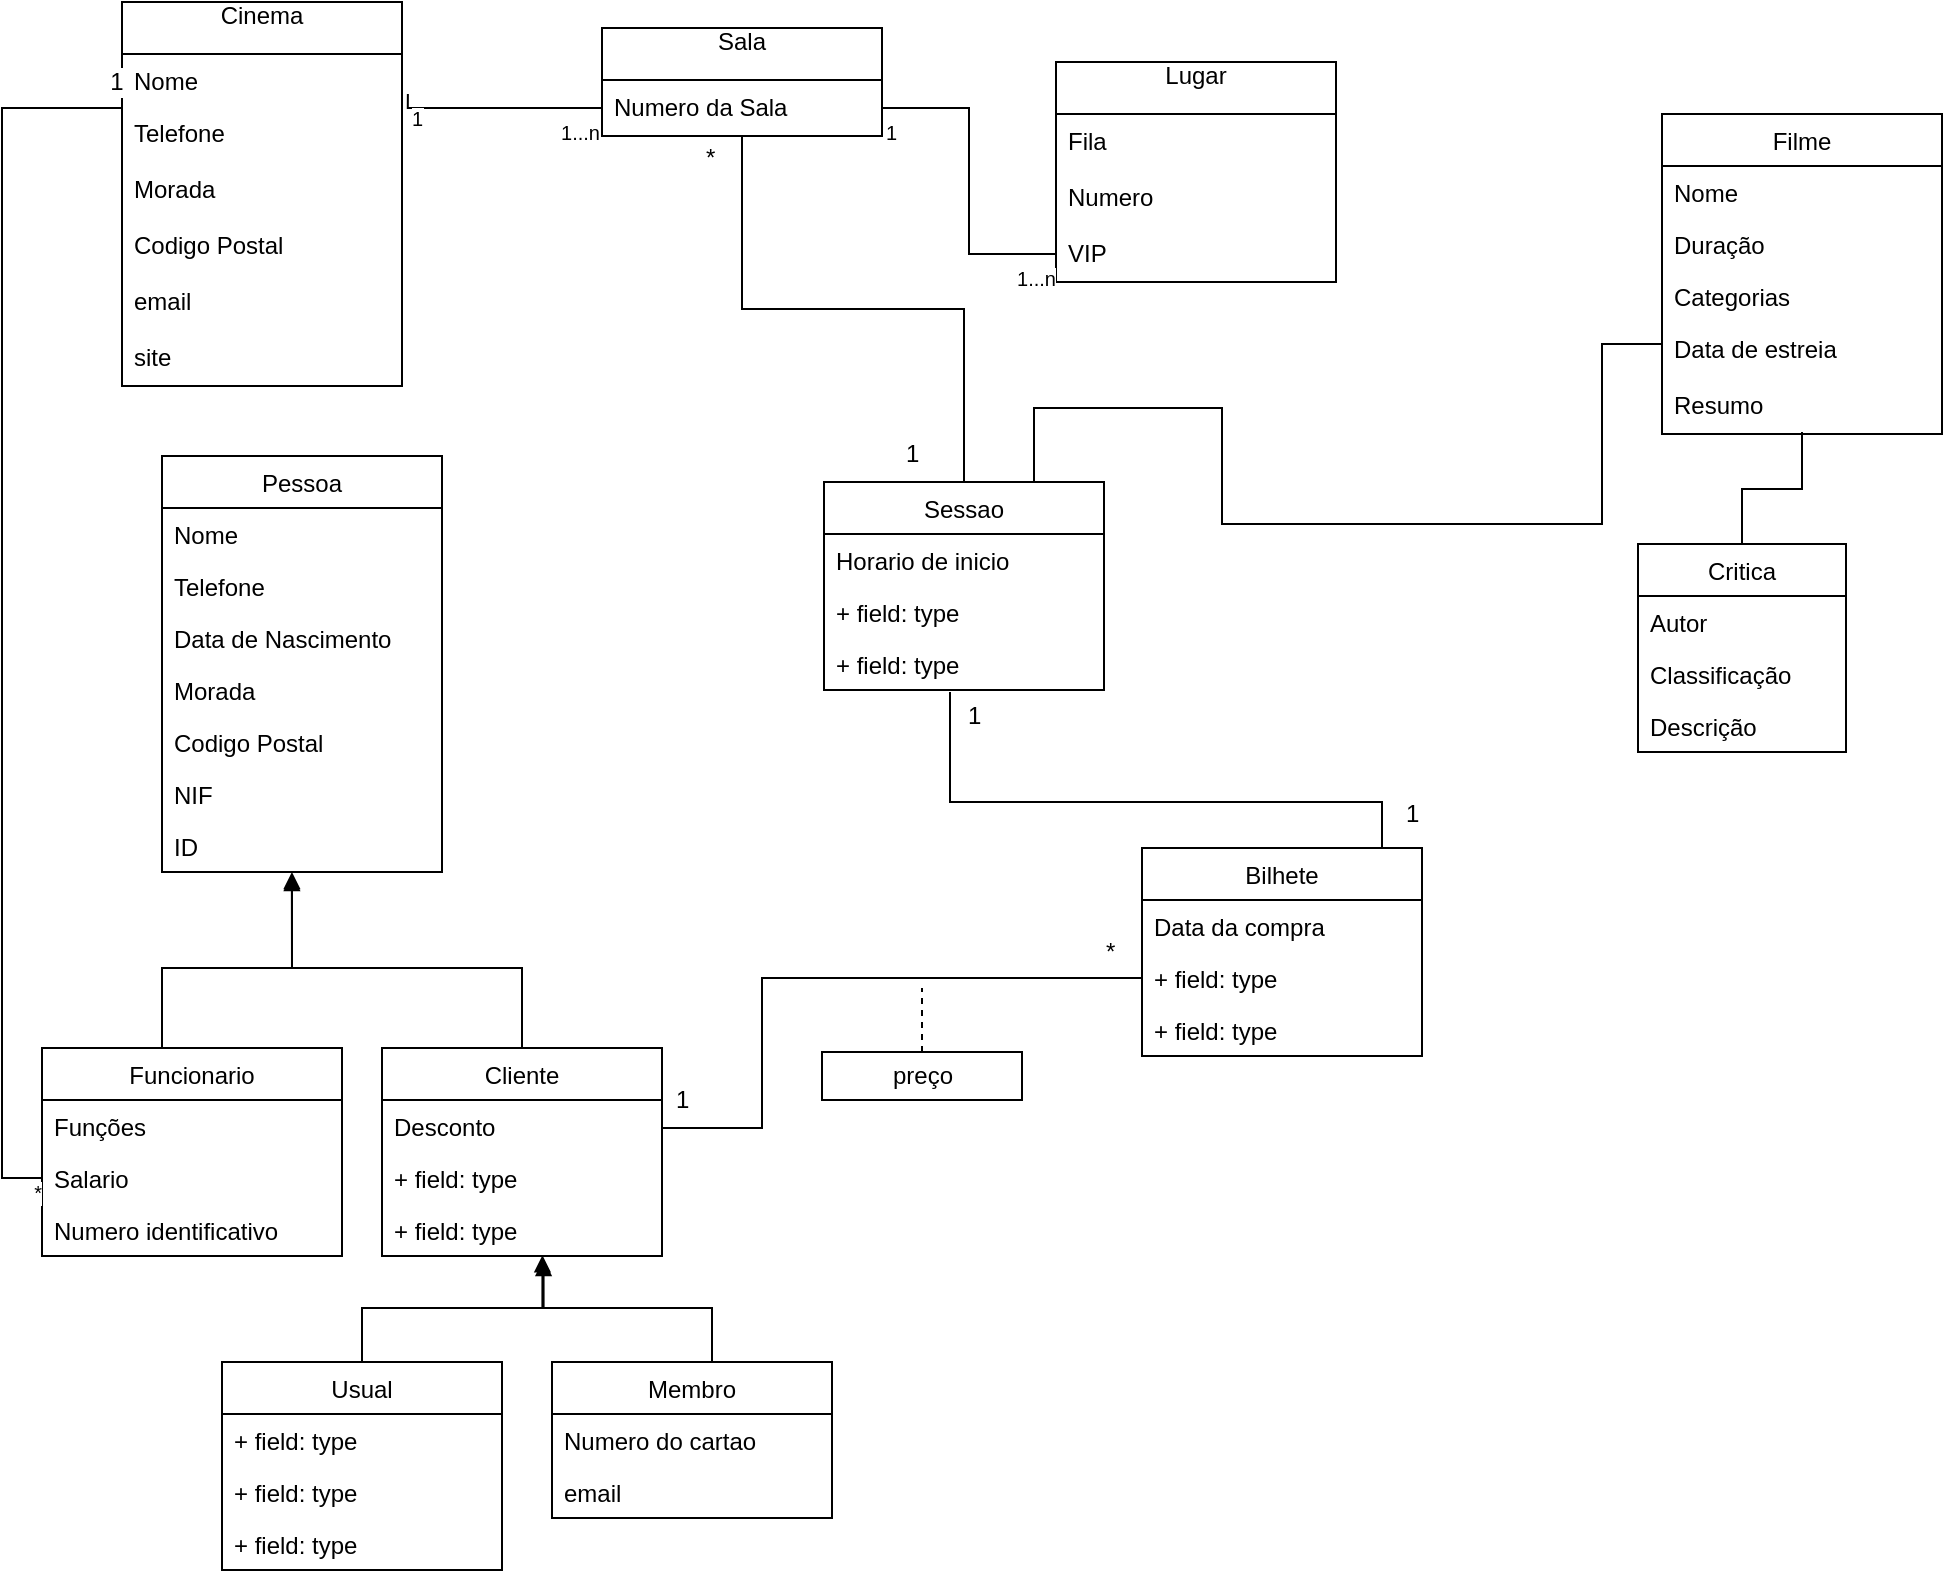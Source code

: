 <mxfile version="10.4.4" type="github"><diagram id="_IY5bCkIGw_KYNVRQiCB" name="Page-1"><mxGraphModel dx="1640" dy="947" grid="1" gridSize="10" guides="1" tooltips="1" connect="1" arrows="1" fold="1" page="1" pageScale="1" pageWidth="850" pageHeight="1100" math="0" shadow="0"><root><mxCell id="0"/><mxCell id="1" parent="0"/><mxCell id="4mjPJrRhTIJHoVstxYEF-1" value="Cinema&#xA;" style="swimlane;fontStyle=0;childLayout=stackLayout;horizontal=1;startSize=26;fillColor=none;horizontalStack=0;resizeParent=1;resizeParentMax=0;resizeLast=0;collapsible=1;marginBottom=0;" vertex="1" parent="1"><mxGeometry x="100" y="27" width="140" height="192" as="geometry"/></mxCell><mxCell id="4mjPJrRhTIJHoVstxYEF-2" value="Nome" style="text;strokeColor=none;fillColor=none;align=left;verticalAlign=top;spacingLeft=4;spacingRight=4;overflow=hidden;rotatable=0;points=[[0,0.5],[1,0.5]];portConstraint=eastwest;" vertex="1" parent="4mjPJrRhTIJHoVstxYEF-1"><mxGeometry y="26" width="140" height="26" as="geometry"/></mxCell><mxCell id="4mjPJrRhTIJHoVstxYEF-91" value="Telefone" style="text;strokeColor=none;fillColor=none;align=left;verticalAlign=top;spacingLeft=4;spacingRight=4;overflow=hidden;rotatable=0;points=[[0,0.5],[1,0.5]];portConstraint=eastwest;" vertex="1" parent="4mjPJrRhTIJHoVstxYEF-1"><mxGeometry y="52" width="140" height="28" as="geometry"/></mxCell><mxCell id="4mjPJrRhTIJHoVstxYEF-90" value="Morada" style="text;strokeColor=none;fillColor=none;align=left;verticalAlign=top;spacingLeft=4;spacingRight=4;overflow=hidden;rotatable=0;points=[[0,0.5],[1,0.5]];portConstraint=eastwest;" vertex="1" parent="4mjPJrRhTIJHoVstxYEF-1"><mxGeometry y="80" width="140" height="28" as="geometry"/></mxCell><mxCell id="4mjPJrRhTIJHoVstxYEF-92" value="Codigo Postal" style="text;strokeColor=none;fillColor=none;align=left;verticalAlign=top;spacingLeft=4;spacingRight=4;overflow=hidden;rotatable=0;points=[[0,0.5],[1,0.5]];portConstraint=eastwest;" vertex="1" parent="4mjPJrRhTIJHoVstxYEF-1"><mxGeometry y="108" width="140" height="28" as="geometry"/></mxCell><mxCell id="4mjPJrRhTIJHoVstxYEF-3" value="email" style="text;strokeColor=none;fillColor=none;align=left;verticalAlign=top;spacingLeft=4;spacingRight=4;overflow=hidden;rotatable=0;points=[[0,0.5],[1,0.5]];portConstraint=eastwest;" vertex="1" parent="4mjPJrRhTIJHoVstxYEF-1"><mxGeometry y="136" width="140" height="28" as="geometry"/></mxCell><mxCell id="4mjPJrRhTIJHoVstxYEF-93" value="site" style="text;strokeColor=none;fillColor=none;align=left;verticalAlign=top;spacingLeft=4;spacingRight=4;overflow=hidden;rotatable=0;points=[[0,0.5],[1,0.5]];portConstraint=eastwest;" vertex="1" parent="4mjPJrRhTIJHoVstxYEF-1"><mxGeometry y="164" width="140" height="28" as="geometry"/></mxCell><mxCell id="4mjPJrRhTIJHoVstxYEF-6" value="Sala&#xA;" style="swimlane;fontStyle=0;childLayout=stackLayout;horizontal=1;startSize=26;fillColor=none;horizontalStack=0;resizeParent=1;resizeParentMax=0;resizeLast=0;collapsible=1;marginBottom=0;" vertex="1" parent="1"><mxGeometry x="340" y="40" width="140" height="54" as="geometry"/></mxCell><mxCell id="4mjPJrRhTIJHoVstxYEF-7" value="Numero da Sala" style="text;strokeColor=none;fillColor=none;align=left;verticalAlign=top;spacingLeft=4;spacingRight=4;overflow=hidden;rotatable=0;points=[[0,0.5],[1,0.5]];portConstraint=eastwest;" vertex="1" parent="4mjPJrRhTIJHoVstxYEF-6"><mxGeometry y="26" width="140" height="28" as="geometry"/></mxCell><mxCell id="4mjPJrRhTIJHoVstxYEF-8" value="" style="endArrow=none;html=1;endSize=12;startArrow=none;startSize=14;startFill=0;edgeStyle=orthogonalEdgeStyle;exitX=1.021;exitY=0.769;exitDx=0;exitDy=0;exitPerimeter=0;rounded=0;endFill=0;" edge="1" parent="1" source="4mjPJrRhTIJHoVstxYEF-2" target="4mjPJrRhTIJHoVstxYEF-7"><mxGeometry relative="1" as="geometry"><mxPoint x="110" y="198" as="sourcePoint"/><mxPoint x="270" y="198" as="targetPoint"/><Array as="points"><mxPoint x="243" y="80"/></Array></mxGeometry></mxCell><mxCell id="4mjPJrRhTIJHoVstxYEF-9" value="1" style="resizable=0;html=1;align=left;verticalAlign=top;labelBackgroundColor=#ffffff;fontSize=10;" connectable="0" vertex="1" parent="4mjPJrRhTIJHoVstxYEF-8"><mxGeometry x="-1" relative="1" as="geometry"/></mxCell><mxCell id="4mjPJrRhTIJHoVstxYEF-10" value="1...n" style="resizable=0;html=1;align=right;verticalAlign=top;labelBackgroundColor=#ffffff;fontSize=10;" connectable="0" vertex="1" parent="4mjPJrRhTIJHoVstxYEF-8"><mxGeometry x="1" relative="1" as="geometry"/></mxCell><mxCell id="4mjPJrRhTIJHoVstxYEF-11" value="Lugar&#xA;" style="swimlane;fontStyle=0;childLayout=stackLayout;horizontal=1;startSize=26;fillColor=none;horizontalStack=0;resizeParent=1;resizeParentMax=0;resizeLast=0;collapsible=1;marginBottom=0;" vertex="1" parent="1"><mxGeometry x="567" y="57" width="140" height="110" as="geometry"/></mxCell><mxCell id="4mjPJrRhTIJHoVstxYEF-95" value="Fila" style="text;strokeColor=none;fillColor=none;align=left;verticalAlign=top;spacingLeft=4;spacingRight=4;overflow=hidden;rotatable=0;points=[[0,0.5],[1,0.5]];portConstraint=eastwest;" vertex="1" parent="4mjPJrRhTIJHoVstxYEF-11"><mxGeometry y="26" width="140" height="28" as="geometry"/></mxCell><mxCell id="4mjPJrRhTIJHoVstxYEF-96" value="Numero" style="text;strokeColor=none;fillColor=none;align=left;verticalAlign=top;spacingLeft=4;spacingRight=4;overflow=hidden;rotatable=0;points=[[0,0.5],[1,0.5]];portConstraint=eastwest;" vertex="1" parent="4mjPJrRhTIJHoVstxYEF-11"><mxGeometry y="54" width="140" height="28" as="geometry"/></mxCell><mxCell id="4mjPJrRhTIJHoVstxYEF-12" value="VIP" style="text;strokeColor=none;fillColor=none;align=left;verticalAlign=top;spacingLeft=4;spacingRight=4;overflow=hidden;rotatable=0;points=[[0,0.5],[1,0.5]];portConstraint=eastwest;" vertex="1" parent="4mjPJrRhTIJHoVstxYEF-11"><mxGeometry y="82" width="140" height="28" as="geometry"/></mxCell><mxCell id="4mjPJrRhTIJHoVstxYEF-13" value="" style="endArrow=none;html=1;endSize=12;startArrow=none;startSize=14;startFill=0;edgeStyle=orthogonalEdgeStyle;exitX=1;exitY=0.5;exitDx=0;exitDy=0;rounded=0;endFill=0;" edge="1" parent="1" source="4mjPJrRhTIJHoVstxYEF-7" target="4mjPJrRhTIJHoVstxYEF-12"><mxGeometry relative="1" as="geometry"><mxPoint x="550" y="-22" as="sourcePoint"/><mxPoint x="497" y="215" as="targetPoint"/></mxGeometry></mxCell><mxCell id="4mjPJrRhTIJHoVstxYEF-14" value="1" style="resizable=0;html=1;align=left;verticalAlign=top;labelBackgroundColor=#ffffff;fontSize=10;" connectable="0" vertex="1" parent="4mjPJrRhTIJHoVstxYEF-13"><mxGeometry x="-1" relative="1" as="geometry"/></mxCell><mxCell id="4mjPJrRhTIJHoVstxYEF-15" value="1...n" style="resizable=0;html=1;align=right;verticalAlign=top;labelBackgroundColor=#ffffff;fontSize=10;" connectable="0" vertex="1" parent="4mjPJrRhTIJHoVstxYEF-13"><mxGeometry x="1" relative="1" as="geometry"/></mxCell><mxCell id="4mjPJrRhTIJHoVstxYEF-16" value="Pessoa" style="swimlane;fontStyle=0;childLayout=stackLayout;horizontal=1;startSize=26;fillColor=none;horizontalStack=0;resizeParent=1;resizeParentMax=0;resizeLast=0;collapsible=1;marginBottom=0;" vertex="1" parent="1"><mxGeometry x="120" y="254" width="140" height="208" as="geometry"/></mxCell><mxCell id="4mjPJrRhTIJHoVstxYEF-17" value="Nome" style="text;strokeColor=none;fillColor=none;align=left;verticalAlign=top;spacingLeft=4;spacingRight=4;overflow=hidden;rotatable=0;points=[[0,0.5],[1,0.5]];portConstraint=eastwest;" vertex="1" parent="4mjPJrRhTIJHoVstxYEF-16"><mxGeometry y="26" width="140" height="26" as="geometry"/></mxCell><mxCell id="4mjPJrRhTIJHoVstxYEF-18" value="Telefone" style="text;strokeColor=none;fillColor=none;align=left;verticalAlign=top;spacingLeft=4;spacingRight=4;overflow=hidden;rotatable=0;points=[[0,0.5],[1,0.5]];portConstraint=eastwest;" vertex="1" parent="4mjPJrRhTIJHoVstxYEF-16"><mxGeometry y="52" width="140" height="26" as="geometry"/></mxCell><mxCell id="4mjPJrRhTIJHoVstxYEF-86" value="Data de Nascimento" style="text;strokeColor=none;fillColor=none;align=left;verticalAlign=top;spacingLeft=4;spacingRight=4;overflow=hidden;rotatable=0;points=[[0,0.5],[1,0.5]];portConstraint=eastwest;" vertex="1" parent="4mjPJrRhTIJHoVstxYEF-16"><mxGeometry y="78" width="140" height="26" as="geometry"/></mxCell><mxCell id="4mjPJrRhTIJHoVstxYEF-88" value="Morada" style="text;strokeColor=none;fillColor=none;align=left;verticalAlign=top;spacingLeft=4;spacingRight=4;overflow=hidden;rotatable=0;points=[[0,0.5],[1,0.5]];portConstraint=eastwest;" vertex="1" parent="4mjPJrRhTIJHoVstxYEF-16"><mxGeometry y="104" width="140" height="26" as="geometry"/></mxCell><mxCell id="4mjPJrRhTIJHoVstxYEF-87" value="Codigo Postal" style="text;strokeColor=none;fillColor=none;align=left;verticalAlign=top;spacingLeft=4;spacingRight=4;overflow=hidden;rotatable=0;points=[[0,0.5],[1,0.5]];portConstraint=eastwest;" vertex="1" parent="4mjPJrRhTIJHoVstxYEF-16"><mxGeometry y="130" width="140" height="26" as="geometry"/></mxCell><mxCell id="4mjPJrRhTIJHoVstxYEF-85" value="NIF" style="text;strokeColor=none;fillColor=none;align=left;verticalAlign=top;spacingLeft=4;spacingRight=4;overflow=hidden;rotatable=0;points=[[0,0.5],[1,0.5]];portConstraint=eastwest;" vertex="1" parent="4mjPJrRhTIJHoVstxYEF-16"><mxGeometry y="156" width="140" height="26" as="geometry"/></mxCell><mxCell id="4mjPJrRhTIJHoVstxYEF-19" value="ID" style="text;strokeColor=none;fillColor=none;align=left;verticalAlign=top;spacingLeft=4;spacingRight=4;overflow=hidden;rotatable=0;points=[[0,0.5],[1,0.5]];portConstraint=eastwest;" vertex="1" parent="4mjPJrRhTIJHoVstxYEF-16"><mxGeometry y="182" width="140" height="26" as="geometry"/></mxCell><mxCell id="4mjPJrRhTIJHoVstxYEF-20" value="Funcionario" style="swimlane;fontStyle=0;childLayout=stackLayout;horizontal=1;startSize=26;fillColor=none;horizontalStack=0;resizeParent=1;resizeParentMax=0;resizeLast=0;collapsible=1;marginBottom=0;" vertex="1" parent="1"><mxGeometry x="60" y="550" width="150" height="104" as="geometry"/></mxCell><mxCell id="4mjPJrRhTIJHoVstxYEF-21" value="Funções" style="text;strokeColor=none;fillColor=none;align=left;verticalAlign=top;spacingLeft=4;spacingRight=4;overflow=hidden;rotatable=0;points=[[0,0.5],[1,0.5]];portConstraint=eastwest;" vertex="1" parent="4mjPJrRhTIJHoVstxYEF-20"><mxGeometry y="26" width="150" height="26" as="geometry"/></mxCell><mxCell id="4mjPJrRhTIJHoVstxYEF-22" value="Salario" style="text;strokeColor=none;fillColor=none;align=left;verticalAlign=top;spacingLeft=4;spacingRight=4;overflow=hidden;rotatable=0;points=[[0,0.5],[1,0.5]];portConstraint=eastwest;" vertex="1" parent="4mjPJrRhTIJHoVstxYEF-20"><mxGeometry y="52" width="150" height="26" as="geometry"/></mxCell><mxCell id="4mjPJrRhTIJHoVstxYEF-23" value="Numero identificativo" style="text;strokeColor=none;fillColor=none;align=left;verticalAlign=top;spacingLeft=4;spacingRight=4;overflow=hidden;rotatable=0;points=[[0,0.5],[1,0.5]];portConstraint=eastwest;" vertex="1" parent="4mjPJrRhTIJHoVstxYEF-20"><mxGeometry y="78" width="150" height="26" as="geometry"/></mxCell><mxCell id="4mjPJrRhTIJHoVstxYEF-24" value="Cliente" style="swimlane;fontStyle=0;childLayout=stackLayout;horizontal=1;startSize=26;fillColor=none;horizontalStack=0;resizeParent=1;resizeParentMax=0;resizeLast=0;collapsible=1;marginBottom=0;" vertex="1" parent="1"><mxGeometry x="230" y="550" width="140" height="104" as="geometry"/></mxCell><mxCell id="4mjPJrRhTIJHoVstxYEF-25" value="Desconto" style="text;strokeColor=none;fillColor=none;align=left;verticalAlign=top;spacingLeft=4;spacingRight=4;overflow=hidden;rotatable=0;points=[[0,0.5],[1,0.5]];portConstraint=eastwest;" vertex="1" parent="4mjPJrRhTIJHoVstxYEF-24"><mxGeometry y="26" width="140" height="26" as="geometry"/></mxCell><mxCell id="4mjPJrRhTIJHoVstxYEF-26" value="+ field: type" style="text;strokeColor=none;fillColor=none;align=left;verticalAlign=top;spacingLeft=4;spacingRight=4;overflow=hidden;rotatable=0;points=[[0,0.5],[1,0.5]];portConstraint=eastwest;" vertex="1" parent="4mjPJrRhTIJHoVstxYEF-24"><mxGeometry y="52" width="140" height="26" as="geometry"/></mxCell><mxCell id="4mjPJrRhTIJHoVstxYEF-27" value="+ field: type" style="text;strokeColor=none;fillColor=none;align=left;verticalAlign=top;spacingLeft=4;spacingRight=4;overflow=hidden;rotatable=0;points=[[0,0.5],[1,0.5]];portConstraint=eastwest;" vertex="1" parent="4mjPJrRhTIJHoVstxYEF-24"><mxGeometry y="78" width="140" height="26" as="geometry"/></mxCell><mxCell id="4mjPJrRhTIJHoVstxYEF-28" value="" style="endArrow=block;endFill=1;html=1;edgeStyle=orthogonalEdgeStyle;align=left;verticalAlign=top;exitX=0.5;exitY=0;exitDx=0;exitDy=0;entryX=0.464;entryY=1.038;entryDx=0;entryDy=0;entryPerimeter=0;rounded=0;" edge="1" parent="1" source="4mjPJrRhTIJHoVstxYEF-20" target="4mjPJrRhTIJHoVstxYEF-19"><mxGeometry x="-1" relative="1" as="geometry"><mxPoint x="60" y="508" as="sourcePoint"/><mxPoint x="220" y="508" as="targetPoint"/><Array as="points"><mxPoint x="120" y="550"/><mxPoint x="120" y="510"/><mxPoint x="185" y="510"/></Array></mxGeometry></mxCell><mxCell id="4mjPJrRhTIJHoVstxYEF-29" value="" style="endArrow=block;endFill=1;html=1;edgeStyle=orthogonalEdgeStyle;align=left;verticalAlign=top;exitX=0.5;exitY=0;exitDx=0;exitDy=0;entryX=0.464;entryY=1;entryDx=0;entryDy=0;entryPerimeter=0;rounded=0;" edge="1" parent="1" source="4mjPJrRhTIJHoVstxYEF-24" target="4mjPJrRhTIJHoVstxYEF-19"><mxGeometry x="-1" relative="1" as="geometry"><mxPoint x="140" y="388" as="sourcePoint"/><mxPoint x="215" y="353" as="targetPoint"/><Array as="points"><mxPoint x="300" y="510"/><mxPoint x="185" y="510"/></Array></mxGeometry></mxCell><mxCell id="4mjPJrRhTIJHoVstxYEF-30" value="" style="endArrow=none;html=1;endSize=12;startArrow=none;startSize=14;startFill=0;edgeStyle=orthogonalEdgeStyle;exitX=0;exitY=0.5;exitDx=0;exitDy=0;rounded=0;endFill=0;entryX=0;entryY=0.5;entryDx=0;entryDy=0;" edge="1" parent="1" source="4mjPJrRhTIJHoVstxYEF-2" target="4mjPJrRhTIJHoVstxYEF-22"><mxGeometry relative="1" as="geometry"><mxPoint x="253" y="149" as="sourcePoint"/><mxPoint x="40" y="288" as="targetPoint"/><Array as="points"><mxPoint x="90" y="80"/><mxPoint x="40" y="80"/><mxPoint x="40" y="443"/></Array></mxGeometry></mxCell><mxCell id="4mjPJrRhTIJHoVstxYEF-32" value="*" style="resizable=0;html=1;align=right;verticalAlign=top;labelBackgroundColor=#ffffff;fontSize=10;" connectable="0" vertex="1" parent="4mjPJrRhTIJHoVstxYEF-30"><mxGeometry x="1" relative="1" as="geometry"><mxPoint y="-5" as="offset"/></mxGeometry></mxCell><mxCell id="4mjPJrRhTIJHoVstxYEF-33" value="1" style="text;html=1;resizable=0;points=[];align=center;verticalAlign=middle;labelBackgroundColor=#ffffff;" vertex="1" connectable="0" parent="4mjPJrRhTIJHoVstxYEF-30"><mxGeometry x="-0.939" y="-2" relative="1" as="geometry"><mxPoint x="2" y="-11" as="offset"/></mxGeometry></mxCell><mxCell id="4mjPJrRhTIJHoVstxYEF-34" style="edgeStyle=orthogonalEdgeStyle;rounded=0;orthogonalLoop=1;jettySize=auto;html=1;exitX=0.5;exitY=0;exitDx=0;exitDy=0;startArrow=none;startFill=0;sourcePerimeterSpacing=-1;endArrow=block;endFill=1;targetPerimeterSpacing=0;entryX=0.577;entryY=1.06;entryDx=0;entryDy=0;entryPerimeter=0;" edge="1" parent="1" source="4mjPJrRhTIJHoVstxYEF-35" target="4mjPJrRhTIJHoVstxYEF-27"><mxGeometry relative="1" as="geometry"><mxPoint x="320" y="478" as="targetPoint"/><Array as="points"><mxPoint x="220" y="680"/><mxPoint x="311" y="680"/></Array></mxGeometry></mxCell><mxCell id="4mjPJrRhTIJHoVstxYEF-35" value="Usual" style="swimlane;fontStyle=0;childLayout=stackLayout;horizontal=1;startSize=26;fillColor=none;horizontalStack=0;resizeParent=1;resizeParentMax=0;resizeLast=0;collapsible=1;marginBottom=0;" vertex="1" parent="1"><mxGeometry x="150" y="707" width="140" height="104" as="geometry"/></mxCell><mxCell id="4mjPJrRhTIJHoVstxYEF-36" value="+ field: type" style="text;strokeColor=none;fillColor=none;align=left;verticalAlign=top;spacingLeft=4;spacingRight=4;overflow=hidden;rotatable=0;points=[[0,0.5],[1,0.5]];portConstraint=eastwest;" vertex="1" parent="4mjPJrRhTIJHoVstxYEF-35"><mxGeometry y="26" width="140" height="26" as="geometry"/></mxCell><mxCell id="4mjPJrRhTIJHoVstxYEF-37" value="+ field: type" style="text;strokeColor=none;fillColor=none;align=left;verticalAlign=top;spacingLeft=4;spacingRight=4;overflow=hidden;rotatable=0;points=[[0,0.5],[1,0.5]];portConstraint=eastwest;" vertex="1" parent="4mjPJrRhTIJHoVstxYEF-35"><mxGeometry y="52" width="140" height="26" as="geometry"/></mxCell><mxCell id="4mjPJrRhTIJHoVstxYEF-38" value="+ field: type" style="text;strokeColor=none;fillColor=none;align=left;verticalAlign=top;spacingLeft=4;spacingRight=4;overflow=hidden;rotatable=0;points=[[0,0.5],[1,0.5]];portConstraint=eastwest;" vertex="1" parent="4mjPJrRhTIJHoVstxYEF-35"><mxGeometry y="78" width="140" height="26" as="geometry"/></mxCell><mxCell id="4mjPJrRhTIJHoVstxYEF-39" style="edgeStyle=orthogonalEdgeStyle;rounded=0;orthogonalLoop=1;jettySize=auto;html=1;exitX=0.5;exitY=0;exitDx=0;exitDy=0;entryX=0.573;entryY=0.987;entryDx=0;entryDy=0;entryPerimeter=0;startArrow=none;startFill=0;sourcePerimeterSpacing=-1;endArrow=block;endFill=1;targetPerimeterSpacing=0;" edge="1" parent="1" source="4mjPJrRhTIJHoVstxYEF-40" target="4mjPJrRhTIJHoVstxYEF-27"><mxGeometry relative="1" as="geometry"><Array as="points"><mxPoint x="395" y="707"/><mxPoint x="395" y="680"/><mxPoint x="310" y="680"/></Array></mxGeometry></mxCell><mxCell id="4mjPJrRhTIJHoVstxYEF-40" value="Membro" style="swimlane;fontStyle=0;childLayout=stackLayout;horizontal=1;startSize=26;fillColor=none;horizontalStack=0;resizeParent=1;resizeParentMax=0;resizeLast=0;collapsible=1;marginBottom=0;" vertex="1" parent="1"><mxGeometry x="315" y="707" width="140" height="78" as="geometry"/></mxCell><mxCell id="4mjPJrRhTIJHoVstxYEF-41" value="Numero do cartao" style="text;strokeColor=none;fillColor=none;align=left;verticalAlign=top;spacingLeft=4;spacingRight=4;overflow=hidden;rotatable=0;points=[[0,0.5],[1,0.5]];portConstraint=eastwest;" vertex="1" parent="4mjPJrRhTIJHoVstxYEF-40"><mxGeometry y="26" width="140" height="26" as="geometry"/></mxCell><mxCell id="4mjPJrRhTIJHoVstxYEF-42" value="email" style="text;strokeColor=none;fillColor=none;align=left;verticalAlign=top;spacingLeft=4;spacingRight=4;overflow=hidden;rotatable=0;points=[[0,0.5],[1,0.5]];portConstraint=eastwest;" vertex="1" parent="4mjPJrRhTIJHoVstxYEF-40"><mxGeometry y="52" width="140" height="26" as="geometry"/></mxCell><mxCell id="4mjPJrRhTIJHoVstxYEF-44" value="" style="edgeStyle=orthogonalEdgeStyle;rounded=0;orthogonalLoop=1;jettySize=auto;html=1;startArrow=none;startFill=0;sourcePerimeterSpacing=-1;endArrow=none;endFill=0;targetPerimeterSpacing=0;" edge="1" parent="1" source="4mjPJrRhTIJHoVstxYEF-45" target="4mjPJrRhTIJHoVstxYEF-49"><mxGeometry relative="1" as="geometry"/></mxCell><mxCell id="4mjPJrRhTIJHoVstxYEF-45" value="Filme" style="swimlane;fontStyle=0;childLayout=stackLayout;horizontal=1;startSize=26;fillColor=none;horizontalStack=0;resizeParent=1;resizeParentMax=0;resizeLast=0;collapsible=1;marginBottom=0;" vertex="1" parent="1"><mxGeometry x="870" y="83" width="140" height="160" as="geometry"/></mxCell><mxCell id="4mjPJrRhTIJHoVstxYEF-46" value="Nome" style="text;strokeColor=none;fillColor=none;align=left;verticalAlign=top;spacingLeft=4;spacingRight=4;overflow=hidden;rotatable=0;points=[[0,0.5],[1,0.5]];portConstraint=eastwest;" vertex="1" parent="4mjPJrRhTIJHoVstxYEF-45"><mxGeometry y="26" width="140" height="26" as="geometry"/></mxCell><mxCell id="4mjPJrRhTIJHoVstxYEF-47" value="Duração" style="text;strokeColor=none;fillColor=none;align=left;verticalAlign=top;spacingLeft=4;spacingRight=4;overflow=hidden;rotatable=0;points=[[0,0.5],[1,0.5]];portConstraint=eastwest;" vertex="1" parent="4mjPJrRhTIJHoVstxYEF-45"><mxGeometry y="52" width="140" height="26" as="geometry"/></mxCell><mxCell id="4mjPJrRhTIJHoVstxYEF-48" value="Categorias" style="text;strokeColor=none;fillColor=none;align=left;verticalAlign=top;spacingLeft=4;spacingRight=4;overflow=hidden;rotatable=0;points=[[0,0.5],[1,0.5]];portConstraint=eastwest;" vertex="1" parent="4mjPJrRhTIJHoVstxYEF-45"><mxGeometry y="78" width="140" height="26" as="geometry"/></mxCell><mxCell id="4mjPJrRhTIJHoVstxYEF-97" value="Data de estreia" style="text;strokeColor=none;fillColor=none;align=left;verticalAlign=top;spacingLeft=4;spacingRight=4;overflow=hidden;rotatable=0;points=[[0,0.5],[1,0.5]];portConstraint=eastwest;" vertex="1" parent="4mjPJrRhTIJHoVstxYEF-45"><mxGeometry y="104" width="140" height="28" as="geometry"/></mxCell><mxCell id="4mjPJrRhTIJHoVstxYEF-98" value="Resumo" style="text;strokeColor=none;fillColor=none;align=left;verticalAlign=top;spacingLeft=4;spacingRight=4;overflow=hidden;rotatable=0;points=[[0,0.5],[1,0.5]];portConstraint=eastwest;" vertex="1" parent="4mjPJrRhTIJHoVstxYEF-45"><mxGeometry y="132" width="140" height="28" as="geometry"/></mxCell><mxCell id="4mjPJrRhTIJHoVstxYEF-49" value="Critica" style="swimlane;fontStyle=0;childLayout=stackLayout;horizontal=1;startSize=26;fillColor=none;horizontalStack=0;resizeParent=1;resizeParentMax=0;resizeLast=0;collapsible=1;marginBottom=0;direction=east;" vertex="1" parent="1"><mxGeometry x="858" y="298" width="104" height="104" as="geometry"/></mxCell><mxCell id="4mjPJrRhTIJHoVstxYEF-50" value="Autor" style="text;strokeColor=none;fillColor=none;align=left;verticalAlign=top;spacingLeft=4;spacingRight=4;overflow=hidden;rotatable=0;points=[[0,0.5],[1,0.5]];portConstraint=eastwest;" vertex="1" parent="4mjPJrRhTIJHoVstxYEF-49"><mxGeometry y="26" width="104" height="26" as="geometry"/></mxCell><mxCell id="4mjPJrRhTIJHoVstxYEF-51" value="Classificação" style="text;strokeColor=none;fillColor=none;align=left;verticalAlign=top;spacingLeft=4;spacingRight=4;overflow=hidden;rotatable=0;points=[[0,0.5],[1,0.5]];portConstraint=eastwest;" vertex="1" parent="4mjPJrRhTIJHoVstxYEF-49"><mxGeometry y="52" width="104" height="26" as="geometry"/></mxCell><mxCell id="4mjPJrRhTIJHoVstxYEF-52" value="Descrição" style="text;strokeColor=none;fillColor=none;align=left;verticalAlign=top;spacingLeft=4;spacingRight=4;overflow=hidden;rotatable=0;points=[[0,0.5],[1,0.5]];portConstraint=eastwest;" vertex="1" parent="4mjPJrRhTIJHoVstxYEF-49"><mxGeometry y="78" width="104" height="26" as="geometry"/></mxCell><mxCell id="4mjPJrRhTIJHoVstxYEF-53" style="edgeStyle=orthogonalEdgeStyle;rounded=0;orthogonalLoop=1;jettySize=auto;html=1;exitX=0.75;exitY=0;exitDx=0;exitDy=0;entryX=0;entryY=0.5;entryDx=0;entryDy=0;startArrow=none;startFill=0;sourcePerimeterSpacing=-1;endArrow=none;endFill=0;targetPerimeterSpacing=0;" edge="1" parent="1" source="4mjPJrRhTIJHoVstxYEF-54" target="4mjPJrRhTIJHoVstxYEF-47"><mxGeometry relative="1" as="geometry"><Array as="points"><mxPoint x="556" y="230"/><mxPoint x="650" y="230"/><mxPoint x="650" y="288"/><mxPoint x="840" y="288"/><mxPoint x="840" y="198"/></Array></mxGeometry></mxCell><mxCell id="4mjPJrRhTIJHoVstxYEF-84" style="edgeStyle=orthogonalEdgeStyle;rounded=0;orthogonalLoop=1;jettySize=auto;html=1;exitX=0.5;exitY=0;exitDx=0;exitDy=0;entryX=0.5;entryY=1;entryDx=0;entryDy=0;endArrow=none;endFill=0;" edge="1" parent="1" source="4mjPJrRhTIJHoVstxYEF-54" target="4mjPJrRhTIJHoVstxYEF-6"><mxGeometry relative="1" as="geometry"/></mxCell><mxCell id="4mjPJrRhTIJHoVstxYEF-54" value="Sessao" style="swimlane;fontStyle=0;childLayout=stackLayout;horizontal=1;startSize=26;fillColor=none;horizontalStack=0;resizeParent=1;resizeParentMax=0;resizeLast=0;collapsible=1;marginBottom=0;" vertex="1" parent="1"><mxGeometry x="451" y="267" width="140" height="104" as="geometry"/></mxCell><mxCell id="4mjPJrRhTIJHoVstxYEF-55" value="Horario de inicio" style="text;strokeColor=none;fillColor=none;align=left;verticalAlign=top;spacingLeft=4;spacingRight=4;overflow=hidden;rotatable=0;points=[[0,0.5],[1,0.5]];portConstraint=eastwest;" vertex="1" parent="4mjPJrRhTIJHoVstxYEF-54"><mxGeometry y="26" width="140" height="26" as="geometry"/></mxCell><mxCell id="4mjPJrRhTIJHoVstxYEF-56" value="+ field: type" style="text;strokeColor=none;fillColor=none;align=left;verticalAlign=top;spacingLeft=4;spacingRight=4;overflow=hidden;rotatable=0;points=[[0,0.5],[1,0.5]];portConstraint=eastwest;" vertex="1" parent="4mjPJrRhTIJHoVstxYEF-54"><mxGeometry y="52" width="140" height="26" as="geometry"/></mxCell><mxCell id="4mjPJrRhTIJHoVstxYEF-57" value="+ field: type" style="text;strokeColor=none;fillColor=none;align=left;verticalAlign=top;spacingLeft=4;spacingRight=4;overflow=hidden;rotatable=0;points=[[0,0.5],[1,0.5]];portConstraint=eastwest;" vertex="1" parent="4mjPJrRhTIJHoVstxYEF-54"><mxGeometry y="78" width="140" height="26" as="geometry"/></mxCell><mxCell id="4mjPJrRhTIJHoVstxYEF-65" value="Bilhete" style="swimlane;fontStyle=0;childLayout=stackLayout;horizontal=1;startSize=26;fillColor=none;horizontalStack=0;resizeParent=1;resizeParentMax=0;resizeLast=0;collapsible=1;marginBottom=0;" vertex="1" parent="1"><mxGeometry x="610" y="450" width="140" height="104" as="geometry"/></mxCell><mxCell id="4mjPJrRhTIJHoVstxYEF-66" value="Data da compra" style="text;strokeColor=none;fillColor=none;align=left;verticalAlign=top;spacingLeft=4;spacingRight=4;overflow=hidden;rotatable=0;points=[[0,0.5],[1,0.5]];portConstraint=eastwest;" vertex="1" parent="4mjPJrRhTIJHoVstxYEF-65"><mxGeometry y="26" width="140" height="26" as="geometry"/></mxCell><mxCell id="4mjPJrRhTIJHoVstxYEF-67" value="+ field: type" style="text;strokeColor=none;fillColor=none;align=left;verticalAlign=top;spacingLeft=4;spacingRight=4;overflow=hidden;rotatable=0;points=[[0,0.5],[1,0.5]];portConstraint=eastwest;" vertex="1" parent="4mjPJrRhTIJHoVstxYEF-65"><mxGeometry y="52" width="140" height="26" as="geometry"/></mxCell><mxCell id="4mjPJrRhTIJHoVstxYEF-68" value="+ field: type" style="text;strokeColor=none;fillColor=none;align=left;verticalAlign=top;spacingLeft=4;spacingRight=4;overflow=hidden;rotatable=0;points=[[0,0.5],[1,0.5]];portConstraint=eastwest;" vertex="1" parent="4mjPJrRhTIJHoVstxYEF-65"><mxGeometry y="78" width="140" height="26" as="geometry"/></mxCell><mxCell id="4mjPJrRhTIJHoVstxYEF-69" style="edgeStyle=orthogonalEdgeStyle;rounded=0;orthogonalLoop=1;jettySize=auto;html=1;entryX=0.5;entryY=0;entryDx=0;entryDy=0;startArrow=none;startFill=0;sourcePerimeterSpacing=-1;endArrow=none;endFill=0;targetPerimeterSpacing=0;exitX=0.45;exitY=1.038;exitDx=0;exitDy=0;exitPerimeter=0;" edge="1" parent="1" source="4mjPJrRhTIJHoVstxYEF-57" target="4mjPJrRhTIJHoVstxYEF-65"><mxGeometry relative="1" as="geometry"><mxPoint x="500" y="410" as="sourcePoint"/><Array as="points"><mxPoint x="514" y="427"/><mxPoint x="730" y="427"/></Array></mxGeometry></mxCell><mxCell id="4mjPJrRhTIJHoVstxYEF-71" value="1" style="text;html=1;resizable=0;points=[];autosize=1;align=left;verticalAlign=top;spacingTop=-4;" vertex="1" parent="1"><mxGeometry x="521" y="374" width="20" height="20" as="geometry"/></mxCell><mxCell id="4mjPJrRhTIJHoVstxYEF-72" value="1" style="text;html=1;resizable=0;points=[];autosize=1;align=left;verticalAlign=top;spacingTop=-4;" vertex="1" parent="1"><mxGeometry x="740" y="423" width="20" height="20" as="geometry"/></mxCell><mxCell id="4mjPJrRhTIJHoVstxYEF-73" value="1" style="text;html=1;resizable=0;points=[];autosize=1;align=left;verticalAlign=top;spacingTop=-4;" vertex="1" parent="1"><mxGeometry x="375" y="566" width="20" height="20" as="geometry"/></mxCell><mxCell id="4mjPJrRhTIJHoVstxYEF-79" style="edgeStyle=orthogonalEdgeStyle;rounded=0;orthogonalLoop=1;jettySize=auto;html=1;exitX=1;exitY=0.5;exitDx=0;exitDy=0;startArrow=none;startFill=0;sourcePerimeterSpacing=-1;endArrow=none;endFill=0;targetPerimeterSpacing=0;entryX=0;entryY=0.5;entryDx=0;entryDy=0;" edge="1" parent="1" source="4mjPJrRhTIJHoVstxYEF-26" target="4mjPJrRhTIJHoVstxYEF-67"><mxGeometry relative="1" as="geometry"><mxPoint x="650" y="590" as="targetPoint"/><Array as="points"><mxPoint x="370" y="590"/><mxPoint x="420" y="590"/><mxPoint x="420" y="515"/></Array></mxGeometry></mxCell><mxCell id="4mjPJrRhTIJHoVstxYEF-81" value="*" style="text;html=1;resizable=0;points=[];autosize=1;align=left;verticalAlign=top;spacingTop=-4;" vertex="1" parent="1"><mxGeometry x="590" y="492" width="20" height="20" as="geometry"/></mxCell><mxCell id="4mjPJrRhTIJHoVstxYEF-82" value="1" style="text;html=1;resizable=0;points=[];autosize=1;align=left;verticalAlign=top;spacingTop=-4;" vertex="1" parent="1"><mxGeometry x="490" y="243" width="20" height="20" as="geometry"/></mxCell><mxCell id="4mjPJrRhTIJHoVstxYEF-99" value="&lt;div&gt;*&lt;/div&gt;&lt;div&gt;&lt;br&gt;&lt;/div&gt;" style="text;html=1;resizable=0;points=[];autosize=1;align=left;verticalAlign=top;spacingTop=-4;" vertex="1" parent="1"><mxGeometry x="390" y="95" width="20" height="30" as="geometry"/></mxCell><mxCell id="4mjPJrRhTIJHoVstxYEF-113" style="edgeStyle=orthogonalEdgeStyle;rounded=0;orthogonalLoop=1;jettySize=auto;html=1;exitX=0.5;exitY=0;exitDx=0;exitDy=0;endArrow=none;endFill=0;dashed=1;" edge="1" parent="1" source="4mjPJrRhTIJHoVstxYEF-112"><mxGeometry relative="1" as="geometry"><mxPoint x="500" y="520" as="targetPoint"/></mxGeometry></mxCell><mxCell id="4mjPJrRhTIJHoVstxYEF-112" value="&lt;div&gt;preço&lt;/div&gt;" style="html=1;" vertex="1" parent="1"><mxGeometry x="450" y="552" width="100" height="24" as="geometry"/></mxCell></root></mxGraphModel></diagram></mxfile>